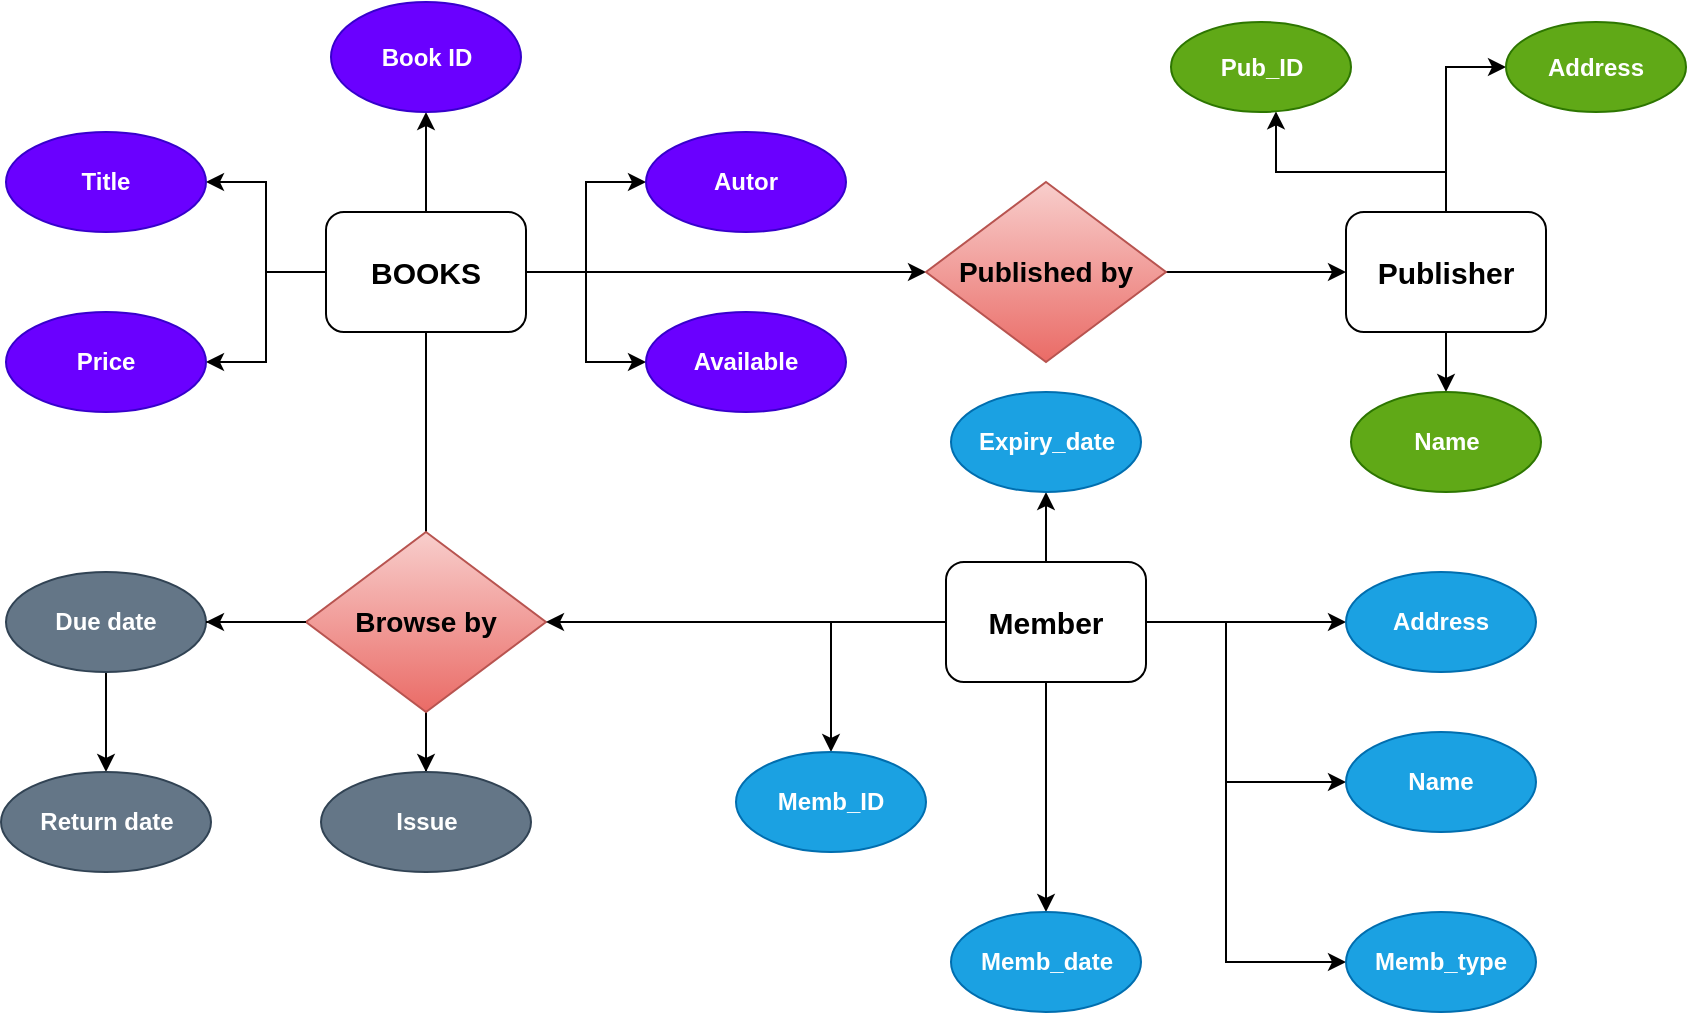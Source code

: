 <mxfile>
    <diagram id="SKORATDkIKRxxbpjwzmb" name="LMS">
        <mxGraphModel dx="2010.75" dy="781" grid="1" gridSize="10" guides="1" tooltips="1" connect="1" arrows="1" fold="1" page="1" pageScale="0.75" pageWidth="1169" pageHeight="1654" math="0" shadow="0">
            <root>
                <mxCell id="0"/>
                <mxCell id="1" parent="0"/>
                <mxCell id="2" value="" style="edgeStyle=orthogonalEdgeStyle;rounded=0;orthogonalLoop=1;jettySize=auto;html=1;" edge="1" source="9" target="10" parent="1">
                    <mxGeometry relative="1" as="geometry"/>
                </mxCell>
                <mxCell id="3" value="" style="edgeStyle=orthogonalEdgeStyle;rounded=0;orthogonalLoop=1;jettySize=auto;html=1;" edge="1" source="9" target="13" parent="1">
                    <mxGeometry relative="1" as="geometry"/>
                </mxCell>
                <mxCell id="4" value="" style="edgeStyle=orthogonalEdgeStyle;rounded=0;orthogonalLoop=1;jettySize=auto;html=1;" edge="1" source="9" target="12" parent="1">
                    <mxGeometry relative="1" as="geometry"/>
                </mxCell>
                <mxCell id="5" style="edgeStyle=orthogonalEdgeStyle;rounded=0;orthogonalLoop=1;jettySize=auto;html=1;" edge="1" source="9" target="11" parent="1">
                    <mxGeometry relative="1" as="geometry"/>
                </mxCell>
                <mxCell id="6" style="edgeStyle=orthogonalEdgeStyle;rounded=0;orthogonalLoop=1;jettySize=auto;html=1;entryX=0.5;entryY=0;entryDx=0;entryDy=0;" edge="1" source="9" target="17" parent="1">
                    <mxGeometry relative="1" as="geometry">
                        <Array as="points">
                            <mxPoint x="210" y="420"/>
                        </Array>
                    </mxGeometry>
                </mxCell>
                <mxCell id="7" style="edgeStyle=orthogonalEdgeStyle;rounded=0;orthogonalLoop=1;jettySize=auto;html=1;entryX=0;entryY=0.5;entryDx=0;entryDy=0;" edge="1" source="9" target="24" parent="1">
                    <mxGeometry relative="1" as="geometry"/>
                </mxCell>
                <mxCell id="8" style="edgeStyle=orthogonalEdgeStyle;rounded=0;orthogonalLoop=1;jettySize=auto;html=1;" edge="1" source="9" target="21" parent="1">
                    <mxGeometry relative="1" as="geometry"/>
                </mxCell>
                <mxCell id="9" value="&lt;font style=&quot;font-size: 15px&quot;&gt;&lt;b&gt;BOOKS&lt;/b&gt;&lt;/font&gt;" style="rounded=1;whiteSpace=wrap;html=1;" vertex="1" parent="1">
                    <mxGeometry x="160" y="130" width="100" height="60" as="geometry"/>
                </mxCell>
                <mxCell id="10" value="&lt;b&gt;Book ID&lt;/b&gt;" style="ellipse;whiteSpace=wrap;html=1;fillColor=#6a00ff;strokeColor=#3700CC;fontColor=#ffffff;" vertex="1" parent="1">
                    <mxGeometry x="162.5" y="25" width="95" height="55" as="geometry"/>
                </mxCell>
                <mxCell id="11" value="&lt;b&gt;Title&lt;/b&gt;" style="ellipse;whiteSpace=wrap;html=1;fillColor=#6a00ff;strokeColor=#3700CC;fontColor=#ffffff;" vertex="1" parent="1">
                    <mxGeometry y="90" width="100" height="50" as="geometry"/>
                </mxCell>
                <mxCell id="12" value="&lt;b&gt;Price&lt;/b&gt;" style="ellipse;whiteSpace=wrap;html=1;fillColor=#6a00ff;strokeColor=#3700CC;fontColor=#ffffff;" vertex="1" parent="1">
                    <mxGeometry y="180" width="100" height="50" as="geometry"/>
                </mxCell>
                <mxCell id="13" value="&lt;b&gt;Autor&lt;/b&gt;" style="ellipse;whiteSpace=wrap;html=1;fillColor=#6a00ff;strokeColor=#3700CC;fontColor=#ffffff;" vertex="1" parent="1">
                    <mxGeometry x="320" y="90" width="100" height="50" as="geometry"/>
                </mxCell>
                <mxCell id="14" value="" style="edgeStyle=orthogonalEdgeStyle;rounded=0;orthogonalLoop=1;jettySize=auto;html=1;startArrow=none;" edge="1" source="22" target="18" parent="1">
                    <mxGeometry relative="1" as="geometry"/>
                </mxCell>
                <mxCell id="15" style="edgeStyle=orthogonalEdgeStyle;rounded=0;orthogonalLoop=1;jettySize=auto;html=1;" edge="1" source="17" target="22" parent="1">
                    <mxGeometry relative="1" as="geometry"/>
                </mxCell>
                <mxCell id="16" value="" style="edgeStyle=orthogonalEdgeStyle;rounded=0;orthogonalLoop=1;jettySize=auto;html=1;" edge="1" source="17" target="19" parent="1">
                    <mxGeometry relative="1" as="geometry"/>
                </mxCell>
                <mxCell id="17" value="&lt;b&gt;&lt;font style=&quot;font-size: 14px&quot;&gt;Browse by&lt;/font&gt;&lt;/b&gt;" style="rhombus;whiteSpace=wrap;html=1;gradientColor=#ea6b66;fillColor=#f8cecc;strokeColor=#b85450;" vertex="1" parent="1">
                    <mxGeometry x="150" y="290" width="120" height="90" as="geometry"/>
                </mxCell>
                <mxCell id="18" value="&lt;b&gt;Return date&lt;/b&gt;" style="ellipse;whiteSpace=wrap;html=1;fillColor=#647687;strokeColor=#314354;fontColor=#ffffff;" vertex="1" parent="1">
                    <mxGeometry x="-2.5" y="410" width="105" height="50" as="geometry"/>
                </mxCell>
                <mxCell id="19" value="&lt;b&gt;Issue&lt;/b&gt;" style="ellipse;whiteSpace=wrap;html=1;fillColor=#647687;strokeColor=#314354;fontColor=#ffffff;" vertex="1" parent="1">
                    <mxGeometry x="157.5" y="410" width="105" height="50" as="geometry"/>
                </mxCell>
                <mxCell id="20" value="" style="edgeStyle=orthogonalEdgeStyle;rounded=0;orthogonalLoop=1;jettySize=auto;html=1;" edge="1" source="21" target="28" parent="1">
                    <mxGeometry relative="1" as="geometry"/>
                </mxCell>
                <mxCell id="21" value="&lt;span style=&quot;font-size: 14px&quot;&gt;&lt;b&gt;Published by&lt;/b&gt;&lt;/span&gt;" style="rhombus;whiteSpace=wrap;html=1;gradientColor=#ea6b66;fillColor=#f8cecc;strokeColor=#b85450;" vertex="1" parent="1">
                    <mxGeometry x="460" y="115" width="120" height="90" as="geometry"/>
                </mxCell>
                <mxCell id="22" value="&lt;b&gt;Due date&lt;/b&gt;" style="ellipse;whiteSpace=wrap;html=1;fillColor=#647687;strokeColor=#314354;fontColor=#ffffff;" vertex="1" parent="1">
                    <mxGeometry y="310" width="100" height="50" as="geometry"/>
                </mxCell>
                <mxCell id="23" value="" style="edgeStyle=orthogonalEdgeStyle;rounded=0;orthogonalLoop=1;jettySize=auto;html=1;endArrow=none;" edge="1" source="17" target="22" parent="1">
                    <mxGeometry relative="1" as="geometry">
                        <mxPoint x="150" y="410" as="sourcePoint"/>
                        <mxPoint x="70" y="510" as="targetPoint"/>
                    </mxGeometry>
                </mxCell>
                <mxCell id="24" value="&lt;b&gt;Available&lt;/b&gt;" style="ellipse;whiteSpace=wrap;html=1;fillColor=#6a00ff;strokeColor=#3700CC;fontColor=#ffffff;" vertex="1" parent="1">
                    <mxGeometry x="320" y="180" width="100" height="50" as="geometry"/>
                </mxCell>
                <mxCell id="25" style="edgeStyle=orthogonalEdgeStyle;rounded=0;orthogonalLoop=1;jettySize=auto;html=1;" edge="1" source="28" target="29" parent="1">
                    <mxGeometry relative="1" as="geometry">
                        <Array as="points">
                            <mxPoint x="720" y="110"/>
                            <mxPoint x="635" y="110"/>
                        </Array>
                    </mxGeometry>
                </mxCell>
                <mxCell id="26" style="edgeStyle=orthogonalEdgeStyle;rounded=0;orthogonalLoop=1;jettySize=auto;html=1;" edge="1" source="28" target="30" parent="1">
                    <mxGeometry relative="1" as="geometry"/>
                </mxCell>
                <mxCell id="27" style="edgeStyle=orthogonalEdgeStyle;rounded=0;orthogonalLoop=1;jettySize=auto;html=1;entryX=0;entryY=0.5;entryDx=0;entryDy=0;" edge="1" source="28" target="31" parent="1">
                    <mxGeometry relative="1" as="geometry"/>
                </mxCell>
                <mxCell id="28" value="&lt;font style=&quot;font-size: 15px&quot;&gt;&lt;b&gt;Publisher&lt;/b&gt;&lt;/font&gt;" style="rounded=1;whiteSpace=wrap;html=1;" vertex="1" parent="1">
                    <mxGeometry x="670" y="130" width="100" height="60" as="geometry"/>
                </mxCell>
                <mxCell id="29" value="&lt;b&gt;Pub_ID&lt;/b&gt;" style="ellipse;whiteSpace=wrap;html=1;fillColor=#60a917;strokeColor=#2D7600;fontColor=#ffffff;" vertex="1" parent="1">
                    <mxGeometry x="582.5" y="35" width="90" height="45" as="geometry"/>
                </mxCell>
                <mxCell id="30" value="&lt;b&gt;Name&lt;/b&gt;" style="ellipse;whiteSpace=wrap;html=1;fillColor=#60a917;strokeColor=#2D7600;fontColor=#ffffff;" vertex="1" parent="1">
                    <mxGeometry x="672.5" y="220" width="95" height="50" as="geometry"/>
                </mxCell>
                <mxCell id="31" value="&lt;b&gt;Address&lt;/b&gt;" style="ellipse;whiteSpace=wrap;html=1;fillColor=#60a917;strokeColor=#2D7600;fontColor=#ffffff;" vertex="1" parent="1">
                    <mxGeometry x="750" y="35" width="90" height="45" as="geometry"/>
                </mxCell>
                <mxCell id="32" style="edgeStyle=orthogonalEdgeStyle;rounded=0;orthogonalLoop=1;jettySize=auto;html=1;entryX=1;entryY=0.5;entryDx=0;entryDy=0;" edge="1" source="39" target="17" parent="1">
                    <mxGeometry relative="1" as="geometry"/>
                </mxCell>
                <mxCell id="33" style="edgeStyle=orthogonalEdgeStyle;rounded=0;orthogonalLoop=1;jettySize=auto;html=1;entryX=0.5;entryY=1;entryDx=0;entryDy=0;" edge="1" source="39" target="40" parent="1">
                    <mxGeometry relative="1" as="geometry"/>
                </mxCell>
                <mxCell id="34" style="edgeStyle=orthogonalEdgeStyle;rounded=0;orthogonalLoop=1;jettySize=auto;html=1;" edge="1" source="39" target="43" parent="1">
                    <mxGeometry relative="1" as="geometry"/>
                </mxCell>
                <mxCell id="35" value="" style="edgeStyle=orthogonalEdgeStyle;rounded=0;orthogonalLoop=1;jettySize=auto;html=1;" edge="1" source="39" target="42" parent="1">
                    <mxGeometry relative="1" as="geometry"/>
                </mxCell>
                <mxCell id="36" value="" style="edgeStyle=orthogonalEdgeStyle;rounded=0;orthogonalLoop=1;jettySize=auto;html=1;" edge="1" source="39" target="41" parent="1">
                    <mxGeometry relative="1" as="geometry"/>
                </mxCell>
                <mxCell id="37" style="edgeStyle=orthogonalEdgeStyle;rounded=0;orthogonalLoop=1;jettySize=auto;html=1;entryX=0;entryY=0.5;entryDx=0;entryDy=0;" edge="1" source="39" target="44" parent="1">
                    <mxGeometry relative="1" as="geometry">
                        <mxPoint x="610" y="500" as="targetPoint"/>
                        <Array as="points">
                            <mxPoint x="610" y="335"/>
                            <mxPoint x="610" y="415"/>
                        </Array>
                    </mxGeometry>
                </mxCell>
                <mxCell id="38" style="edgeStyle=orthogonalEdgeStyle;rounded=0;orthogonalLoop=1;jettySize=auto;html=1;entryX=0;entryY=0.5;entryDx=0;entryDy=0;" edge="1" source="39" target="45" parent="1">
                    <mxGeometry relative="1" as="geometry">
                        <mxPoint x="620" y="490" as="targetPoint"/>
                        <Array as="points">
                            <mxPoint x="610" y="335"/>
                            <mxPoint x="610" y="505"/>
                        </Array>
                    </mxGeometry>
                </mxCell>
                <mxCell id="39" value="&lt;font style=&quot;font-size: 15px&quot;&gt;&lt;b&gt;Member&lt;/b&gt;&lt;/font&gt;" style="rounded=1;whiteSpace=wrap;html=1;" vertex="1" parent="1">
                    <mxGeometry x="470" y="305" width="100" height="60" as="geometry"/>
                </mxCell>
                <mxCell id="40" value="&lt;b&gt;Expiry_date&lt;/b&gt;" style="ellipse;whiteSpace=wrap;html=1;fillColor=#1ba1e2;strokeColor=#006EAF;fontColor=#ffffff;" vertex="1" parent="1">
                    <mxGeometry x="472.5" y="220" width="95" height="50" as="geometry"/>
                </mxCell>
                <mxCell id="41" value="&lt;b&gt;Memb_date&lt;/b&gt;" style="ellipse;whiteSpace=wrap;html=1;fillColor=#1ba1e2;strokeColor=#006EAF;fontColor=#ffffff;" vertex="1" parent="1">
                    <mxGeometry x="472.5" y="480" width="95" height="50" as="geometry"/>
                </mxCell>
                <mxCell id="42" value="&lt;b&gt;Memb_ID&lt;/b&gt;" style="ellipse;whiteSpace=wrap;html=1;fillColor=#1ba1e2;strokeColor=#006EAF;fontColor=#ffffff;" vertex="1" parent="1">
                    <mxGeometry x="365" y="400" width="95" height="50" as="geometry"/>
                </mxCell>
                <mxCell id="43" value="&lt;b&gt;Address&lt;/b&gt;" style="ellipse;whiteSpace=wrap;html=1;fillColor=#1ba1e2;strokeColor=#006EAF;fontColor=#ffffff;" vertex="1" parent="1">
                    <mxGeometry x="670" y="310" width="95" height="50" as="geometry"/>
                </mxCell>
                <mxCell id="44" value="&lt;b&gt;Name&lt;/b&gt;" style="ellipse;whiteSpace=wrap;html=1;fillColor=#1ba1e2;strokeColor=#006EAF;fontColor=#ffffff;" vertex="1" parent="1">
                    <mxGeometry x="670" y="390" width="95" height="50" as="geometry"/>
                </mxCell>
                <mxCell id="45" value="&lt;b&gt;Memb_type&lt;/b&gt;" style="ellipse;whiteSpace=wrap;html=1;fillColor=#1ba1e2;strokeColor=#006EAF;fontColor=#ffffff;" vertex="1" parent="1">
                    <mxGeometry x="670" y="480" width="95" height="50" as="geometry"/>
                </mxCell>
            </root>
        </mxGraphModel>
    </diagram>
</mxfile>
